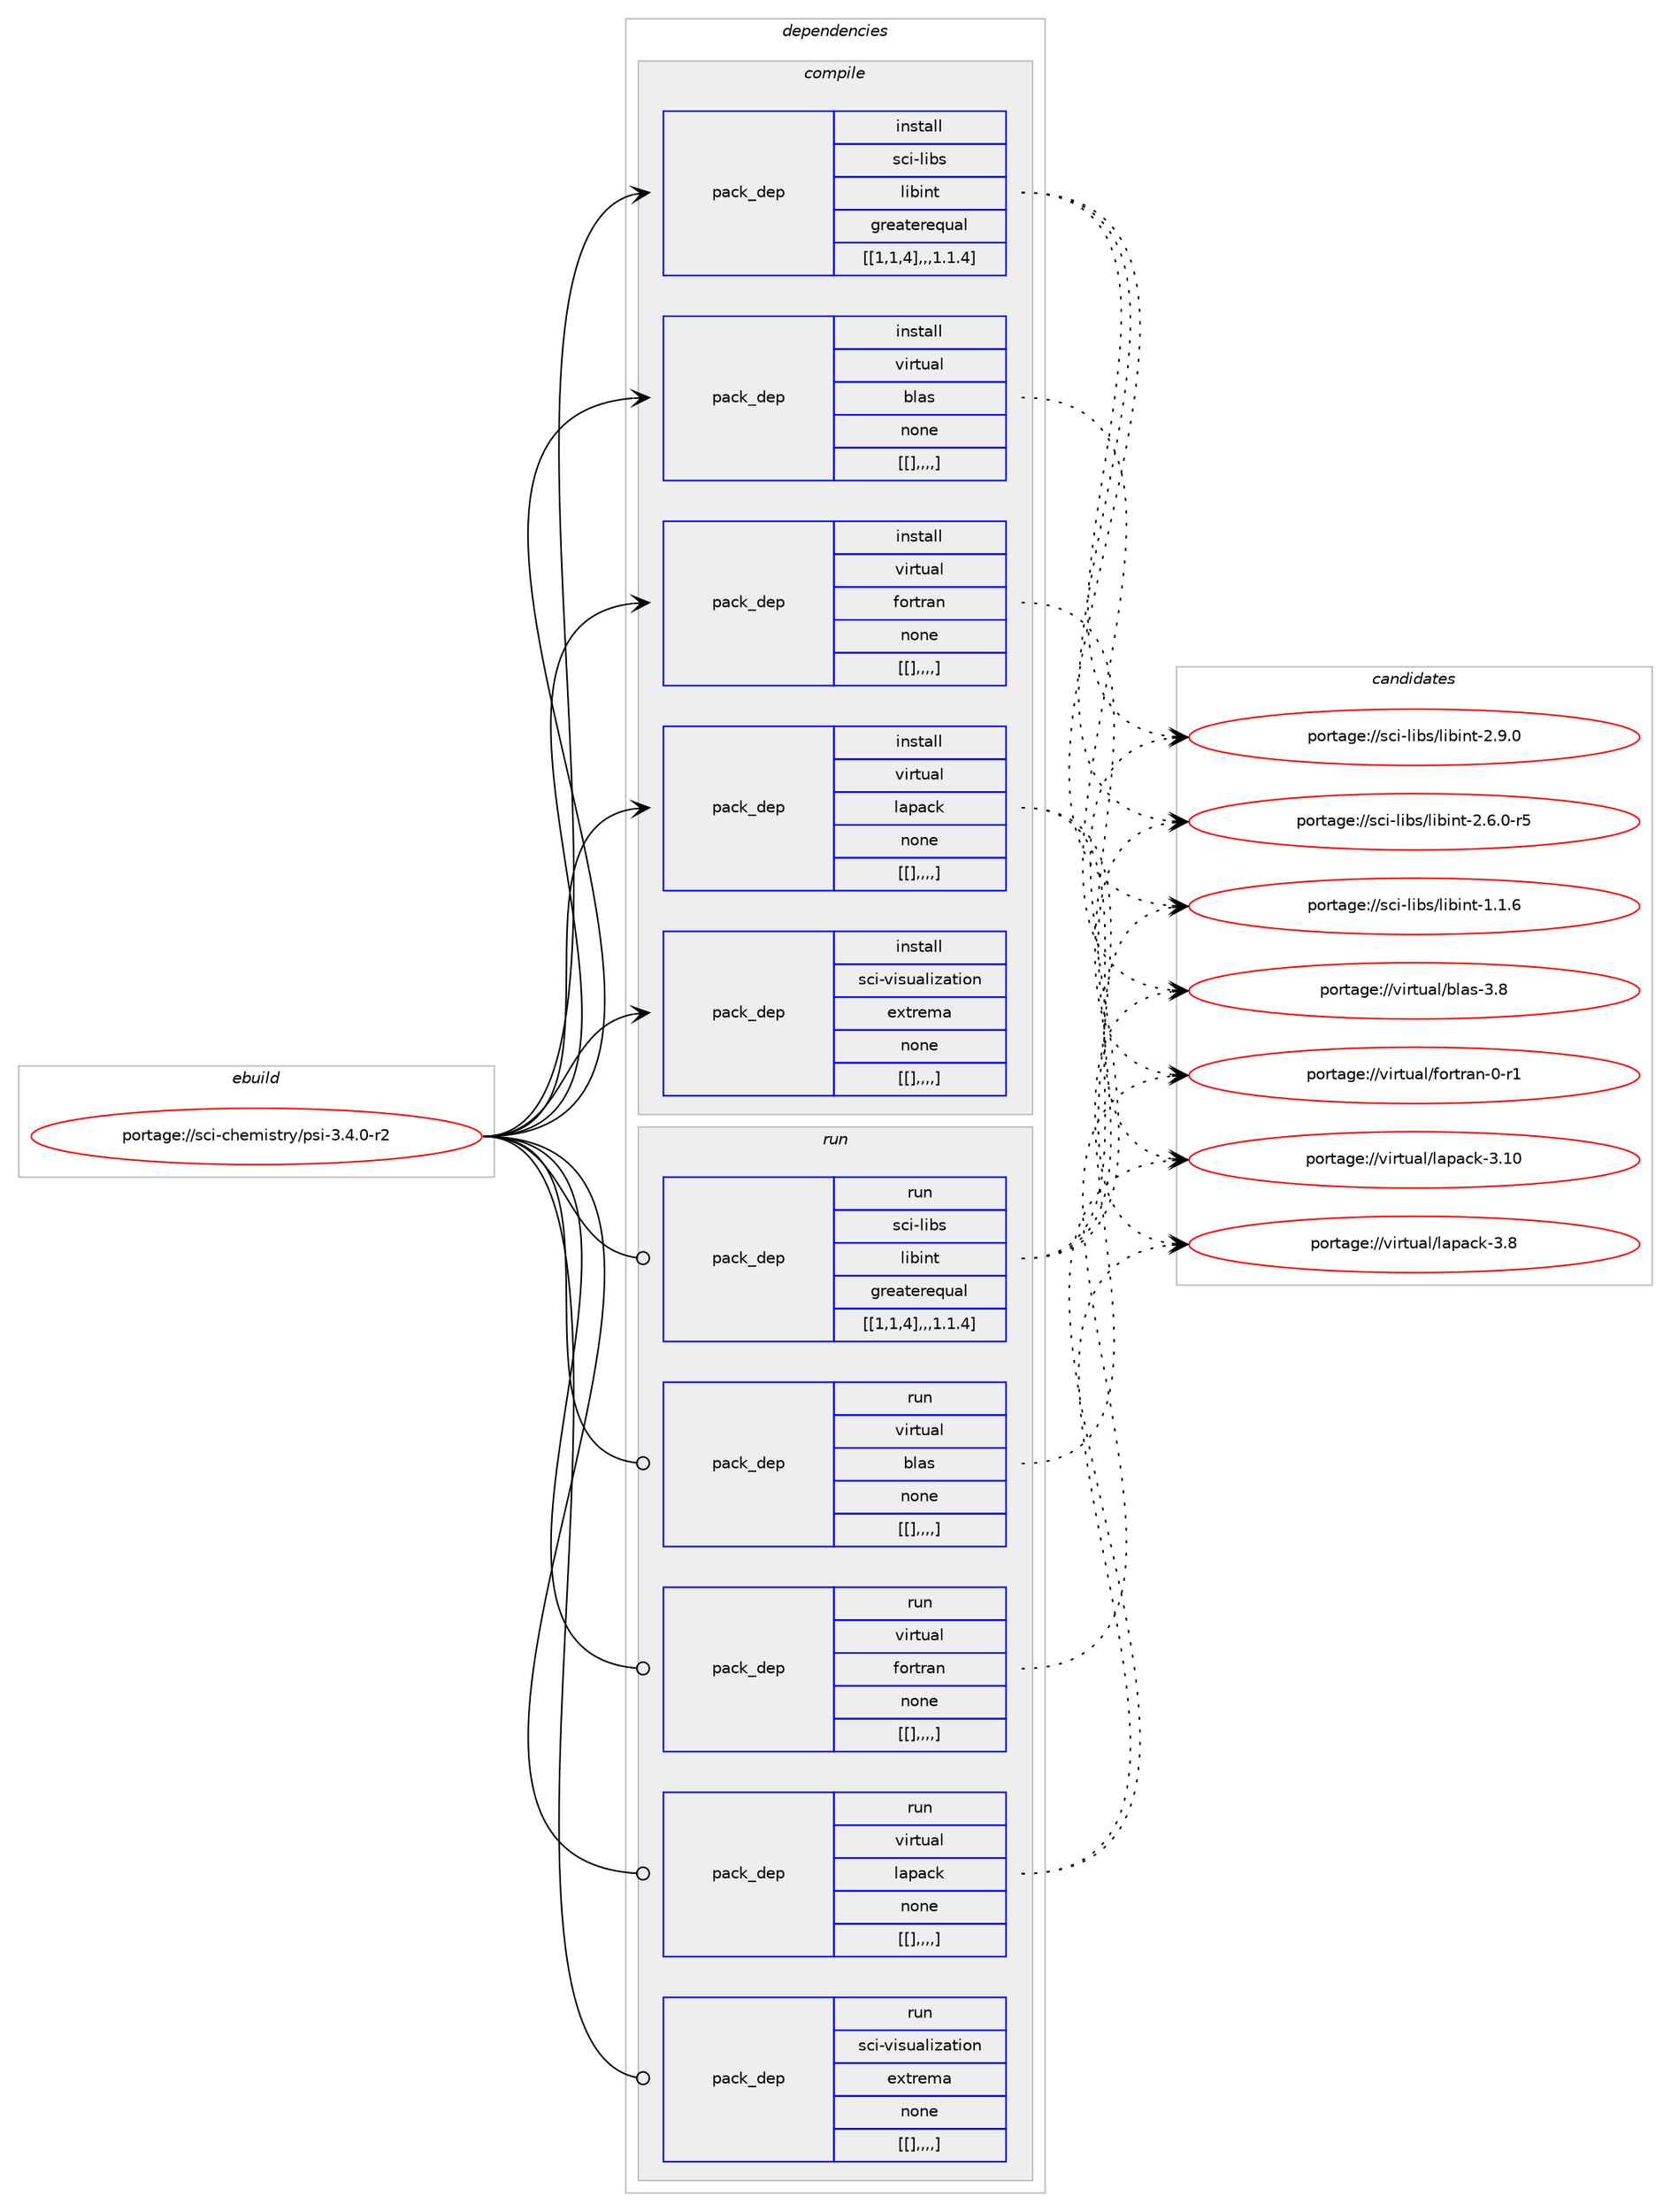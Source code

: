digraph prolog {

# *************
# Graph options
# *************

newrank=true;
concentrate=true;
compound=true;
graph [rankdir=LR,fontname=Helvetica,fontsize=10,ranksep=1.5];#, ranksep=2.5, nodesep=0.2];
edge  [arrowhead=vee];
node  [fontname=Helvetica,fontsize=10];

# **********
# The ebuild
# **********

subgraph cluster_leftcol {
color=gray;
label=<<i>ebuild</i>>;
id [label="portage://sci-chemistry/psi-3.4.0-r2", color=red, width=4, href="../sci-chemistry/psi-3.4.0-r2.svg"];
}

# ****************
# The dependencies
# ****************

subgraph cluster_midcol {
color=gray;
label=<<i>dependencies</i>>;
subgraph cluster_compile {
fillcolor="#eeeeee";
style=filled;
label=<<i>compile</i>>;
subgraph pack299053 {
dependency410182 [label=<<TABLE BORDER="0" CELLBORDER="1" CELLSPACING="0" CELLPADDING="4" WIDTH="220"><TR><TD ROWSPAN="6" CELLPADDING="30">pack_dep</TD></TR><TR><TD WIDTH="110">install</TD></TR><TR><TD>sci-libs</TD></TR><TR><TD>libint</TD></TR><TR><TD>greaterequal</TD></TR><TR><TD>[[1,1,4],,,1.1.4]</TD></TR></TABLE>>, shape=none, color=blue];
}
id:e -> dependency410182:w [weight=20,style="solid",arrowhead="vee"];
subgraph pack299054 {
dependency410183 [label=<<TABLE BORDER="0" CELLBORDER="1" CELLSPACING="0" CELLPADDING="4" WIDTH="220"><TR><TD ROWSPAN="6" CELLPADDING="30">pack_dep</TD></TR><TR><TD WIDTH="110">install</TD></TR><TR><TD>virtual</TD></TR><TR><TD>blas</TD></TR><TR><TD>none</TD></TR><TR><TD>[[],,,,]</TD></TR></TABLE>>, shape=none, color=blue];
}
id:e -> dependency410183:w [weight=20,style="solid",arrowhead="vee"];
subgraph pack299055 {
dependency410184 [label=<<TABLE BORDER="0" CELLBORDER="1" CELLSPACING="0" CELLPADDING="4" WIDTH="220"><TR><TD ROWSPAN="6" CELLPADDING="30">pack_dep</TD></TR><TR><TD WIDTH="110">install</TD></TR><TR><TD>virtual</TD></TR><TR><TD>fortran</TD></TR><TR><TD>none</TD></TR><TR><TD>[[],,,,]</TD></TR></TABLE>>, shape=none, color=blue];
}
id:e -> dependency410184:w [weight=20,style="solid",arrowhead="vee"];
subgraph pack299056 {
dependency410185 [label=<<TABLE BORDER="0" CELLBORDER="1" CELLSPACING="0" CELLPADDING="4" WIDTH="220"><TR><TD ROWSPAN="6" CELLPADDING="30">pack_dep</TD></TR><TR><TD WIDTH="110">install</TD></TR><TR><TD>virtual</TD></TR><TR><TD>lapack</TD></TR><TR><TD>none</TD></TR><TR><TD>[[],,,,]</TD></TR></TABLE>>, shape=none, color=blue];
}
id:e -> dependency410185:w [weight=20,style="solid",arrowhead="vee"];
subgraph pack299057 {
dependency410186 [label=<<TABLE BORDER="0" CELLBORDER="1" CELLSPACING="0" CELLPADDING="4" WIDTH="220"><TR><TD ROWSPAN="6" CELLPADDING="30">pack_dep</TD></TR><TR><TD WIDTH="110">install</TD></TR><TR><TD>sci-visualization</TD></TR><TR><TD>extrema</TD></TR><TR><TD>none</TD></TR><TR><TD>[[],,,,]</TD></TR></TABLE>>, shape=none, color=blue];
}
id:e -> dependency410186:w [weight=20,style="solid",arrowhead="vee"];
}
subgraph cluster_compileandrun {
fillcolor="#eeeeee";
style=filled;
label=<<i>compile and run</i>>;
}
subgraph cluster_run {
fillcolor="#eeeeee";
style=filled;
label=<<i>run</i>>;
subgraph pack299058 {
dependency410187 [label=<<TABLE BORDER="0" CELLBORDER="1" CELLSPACING="0" CELLPADDING="4" WIDTH="220"><TR><TD ROWSPAN="6" CELLPADDING="30">pack_dep</TD></TR><TR><TD WIDTH="110">run</TD></TR><TR><TD>sci-libs</TD></TR><TR><TD>libint</TD></TR><TR><TD>greaterequal</TD></TR><TR><TD>[[1,1,4],,,1.1.4]</TD></TR></TABLE>>, shape=none, color=blue];
}
id:e -> dependency410187:w [weight=20,style="solid",arrowhead="odot"];
subgraph pack299059 {
dependency410188 [label=<<TABLE BORDER="0" CELLBORDER="1" CELLSPACING="0" CELLPADDING="4" WIDTH="220"><TR><TD ROWSPAN="6" CELLPADDING="30">pack_dep</TD></TR><TR><TD WIDTH="110">run</TD></TR><TR><TD>virtual</TD></TR><TR><TD>blas</TD></TR><TR><TD>none</TD></TR><TR><TD>[[],,,,]</TD></TR></TABLE>>, shape=none, color=blue];
}
id:e -> dependency410188:w [weight=20,style="solid",arrowhead="odot"];
subgraph pack299060 {
dependency410189 [label=<<TABLE BORDER="0" CELLBORDER="1" CELLSPACING="0" CELLPADDING="4" WIDTH="220"><TR><TD ROWSPAN="6" CELLPADDING="30">pack_dep</TD></TR><TR><TD WIDTH="110">run</TD></TR><TR><TD>virtual</TD></TR><TR><TD>fortran</TD></TR><TR><TD>none</TD></TR><TR><TD>[[],,,,]</TD></TR></TABLE>>, shape=none, color=blue];
}
id:e -> dependency410189:w [weight=20,style="solid",arrowhead="odot"];
subgraph pack299061 {
dependency410190 [label=<<TABLE BORDER="0" CELLBORDER="1" CELLSPACING="0" CELLPADDING="4" WIDTH="220"><TR><TD ROWSPAN="6" CELLPADDING="30">pack_dep</TD></TR><TR><TD WIDTH="110">run</TD></TR><TR><TD>virtual</TD></TR><TR><TD>lapack</TD></TR><TR><TD>none</TD></TR><TR><TD>[[],,,,]</TD></TR></TABLE>>, shape=none, color=blue];
}
id:e -> dependency410190:w [weight=20,style="solid",arrowhead="odot"];
subgraph pack299062 {
dependency410191 [label=<<TABLE BORDER="0" CELLBORDER="1" CELLSPACING="0" CELLPADDING="4" WIDTH="220"><TR><TD ROWSPAN="6" CELLPADDING="30">pack_dep</TD></TR><TR><TD WIDTH="110">run</TD></TR><TR><TD>sci-visualization</TD></TR><TR><TD>extrema</TD></TR><TR><TD>none</TD></TR><TR><TD>[[],,,,]</TD></TR></TABLE>>, shape=none, color=blue];
}
id:e -> dependency410191:w [weight=20,style="solid",arrowhead="odot"];
}
}

# **************
# The candidates
# **************

subgraph cluster_choices {
rank=same;
color=gray;
label=<<i>candidates</i>>;

subgraph choice299053 {
color=black;
nodesep=1;
choice1159910545108105981154710810598105110116455046574648 [label="portage://sci-libs/libint-2.9.0", color=red, width=4,href="../sci-libs/libint-2.9.0.svg"];
choice11599105451081059811547108105981051101164550465446484511453 [label="portage://sci-libs/libint-2.6.0-r5", color=red, width=4,href="../sci-libs/libint-2.6.0-r5.svg"];
choice1159910545108105981154710810598105110116454946494654 [label="portage://sci-libs/libint-1.1.6", color=red, width=4,href="../sci-libs/libint-1.1.6.svg"];
dependency410182:e -> choice1159910545108105981154710810598105110116455046574648:w [style=dotted,weight="100"];
dependency410182:e -> choice11599105451081059811547108105981051101164550465446484511453:w [style=dotted,weight="100"];
dependency410182:e -> choice1159910545108105981154710810598105110116454946494654:w [style=dotted,weight="100"];
}
subgraph choice299054 {
color=black;
nodesep=1;
choice1181051141161179710847981089711545514656 [label="portage://virtual/blas-3.8", color=red, width=4,href="../virtual/blas-3.8.svg"];
dependency410183:e -> choice1181051141161179710847981089711545514656:w [style=dotted,weight="100"];
}
subgraph choice299055 {
color=black;
nodesep=1;
choice11810511411611797108471021111141161149711045484511449 [label="portage://virtual/fortran-0-r1", color=red, width=4,href="../virtual/fortran-0-r1.svg"];
dependency410184:e -> choice11810511411611797108471021111141161149711045484511449:w [style=dotted,weight="100"];
}
subgraph choice299056 {
color=black;
nodesep=1;
choice11810511411611797108471089711297991074551464948 [label="portage://virtual/lapack-3.10", color=red, width=4,href="../virtual/lapack-3.10.svg"];
choice118105114116117971084710897112979910745514656 [label="portage://virtual/lapack-3.8", color=red, width=4,href="../virtual/lapack-3.8.svg"];
dependency410185:e -> choice11810511411611797108471089711297991074551464948:w [style=dotted,weight="100"];
dependency410185:e -> choice118105114116117971084710897112979910745514656:w [style=dotted,weight="100"];
}
subgraph choice299057 {
color=black;
nodesep=1;
}
subgraph choice299058 {
color=black;
nodesep=1;
choice1159910545108105981154710810598105110116455046574648 [label="portage://sci-libs/libint-2.9.0", color=red, width=4,href="../sci-libs/libint-2.9.0.svg"];
choice11599105451081059811547108105981051101164550465446484511453 [label="portage://sci-libs/libint-2.6.0-r5", color=red, width=4,href="../sci-libs/libint-2.6.0-r5.svg"];
choice1159910545108105981154710810598105110116454946494654 [label="portage://sci-libs/libint-1.1.6", color=red, width=4,href="../sci-libs/libint-1.1.6.svg"];
dependency410187:e -> choice1159910545108105981154710810598105110116455046574648:w [style=dotted,weight="100"];
dependency410187:e -> choice11599105451081059811547108105981051101164550465446484511453:w [style=dotted,weight="100"];
dependency410187:e -> choice1159910545108105981154710810598105110116454946494654:w [style=dotted,weight="100"];
}
subgraph choice299059 {
color=black;
nodesep=1;
choice1181051141161179710847981089711545514656 [label="portage://virtual/blas-3.8", color=red, width=4,href="../virtual/blas-3.8.svg"];
dependency410188:e -> choice1181051141161179710847981089711545514656:w [style=dotted,weight="100"];
}
subgraph choice299060 {
color=black;
nodesep=1;
choice11810511411611797108471021111141161149711045484511449 [label="portage://virtual/fortran-0-r1", color=red, width=4,href="../virtual/fortran-0-r1.svg"];
dependency410189:e -> choice11810511411611797108471021111141161149711045484511449:w [style=dotted,weight="100"];
}
subgraph choice299061 {
color=black;
nodesep=1;
choice11810511411611797108471089711297991074551464948 [label="portage://virtual/lapack-3.10", color=red, width=4,href="../virtual/lapack-3.10.svg"];
choice118105114116117971084710897112979910745514656 [label="portage://virtual/lapack-3.8", color=red, width=4,href="../virtual/lapack-3.8.svg"];
dependency410190:e -> choice11810511411611797108471089711297991074551464948:w [style=dotted,weight="100"];
dependency410190:e -> choice118105114116117971084710897112979910745514656:w [style=dotted,weight="100"];
}
subgraph choice299062 {
color=black;
nodesep=1;
}
}

}
